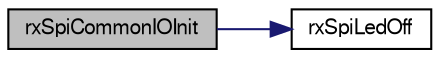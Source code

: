 digraph "rxSpiCommonIOInit"
{
  edge [fontname="FreeSans",fontsize="10",labelfontname="FreeSans",labelfontsize="10"];
  node [fontname="FreeSans",fontsize="10",shape=record];
  rankdir="LR";
  Node1 [label="rxSpiCommonIOInit",height=0.2,width=0.4,color="black", fillcolor="grey75", style="filled", fontcolor="black"];
  Node1 -> Node2 [color="midnightblue",fontsize="10",style="solid",fontname="FreeSans"];
  Node2 [label="rxSpiLedOff",height=0.2,width=0.4,color="black", fillcolor="white", style="filled",URL="$cc2500__rx__spi__common_8c.html#a38efc4c6601ae671fbbe7d77ce886187"];
}
